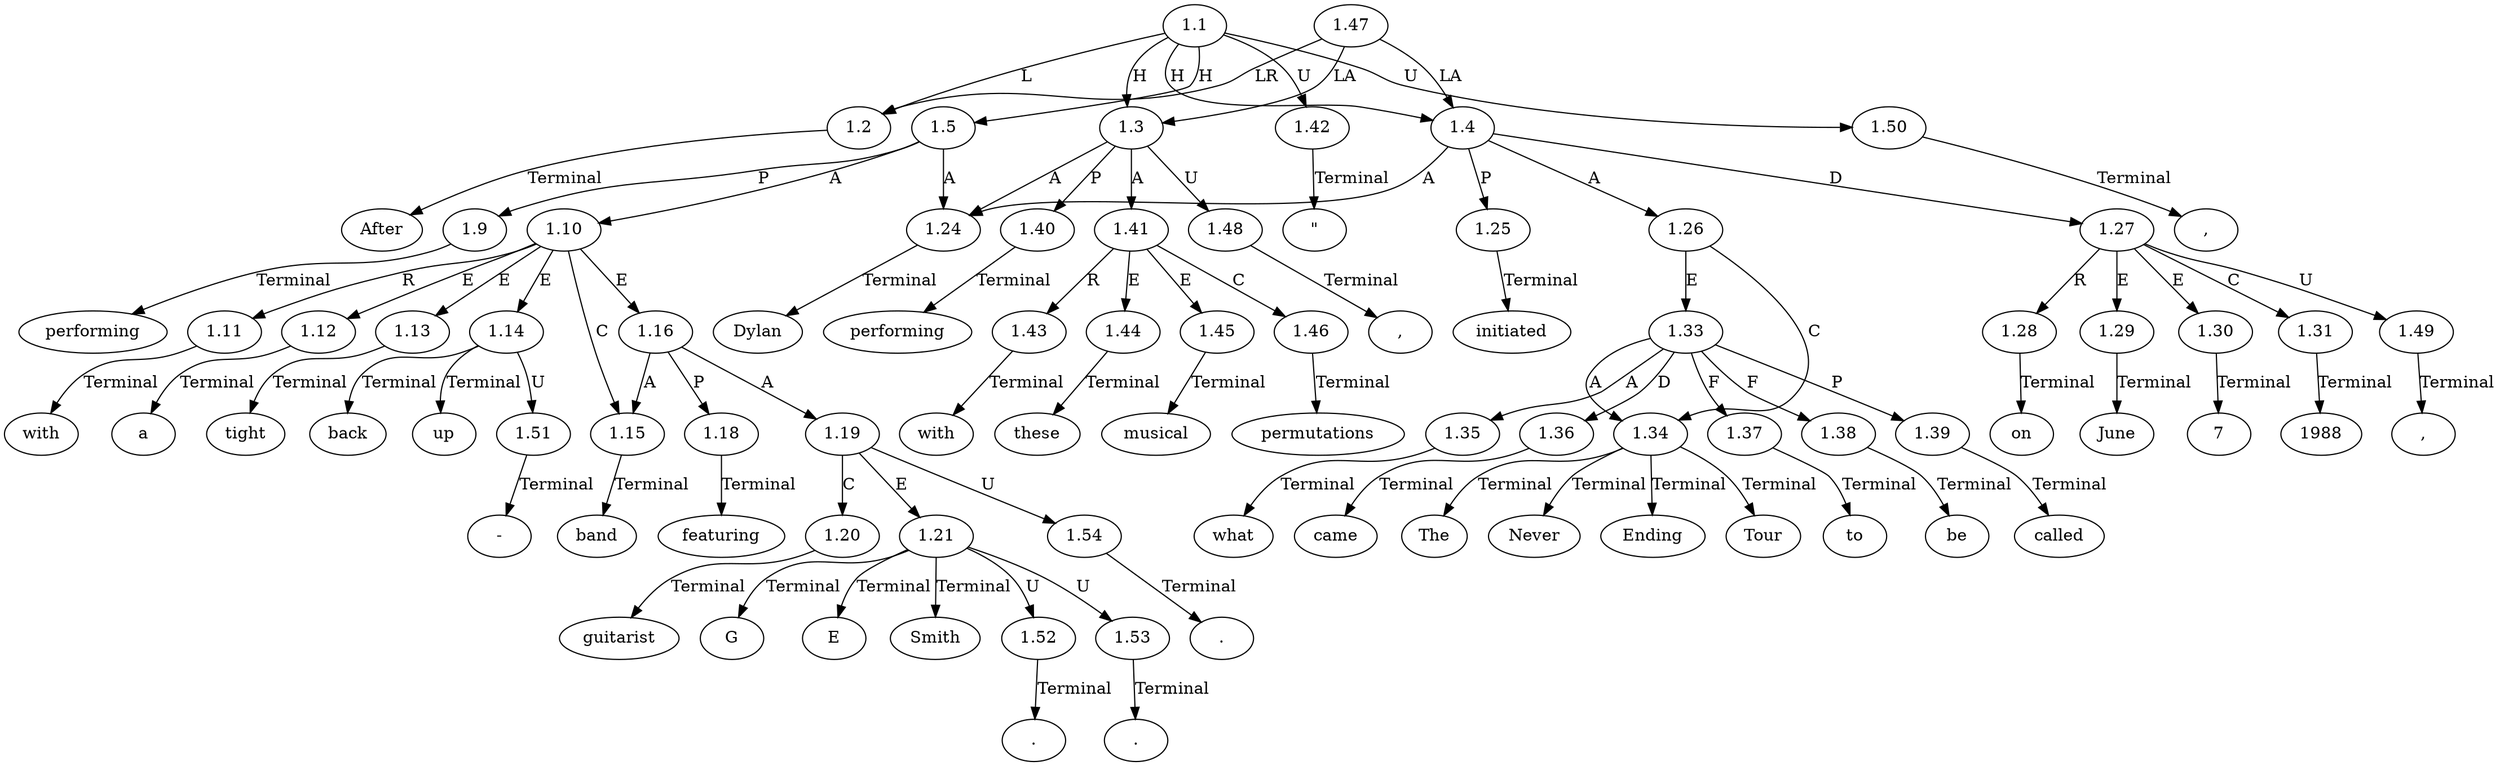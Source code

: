 // Graph
digraph {
	0.1 [label="\"" ordering=out]
	0.10 [label=initiated ordering=out]
	0.11 [label=what ordering=out]
	0.12 [label=came ordering=out]
	0.13 [label=to ordering=out]
	0.14 [label=be ordering=out]
	0.15 [label=called ordering=out]
	0.16 [label=The ordering=out]
	0.17 [label=Never ordering=out]
	0.18 [label=Ending ordering=out]
	0.19 [label=Tour ordering=out]
	0.2 [label=After ordering=out]
	0.20 [label=on ordering=out]
	0.21 [label=June ordering=out]
	0.22 [label=7 ordering=out]
	0.23 [label="," ordering=out]
	0.24 [label=1988 ordering=out]
	0.25 [label="," ordering=out]
	0.26 [label=performing ordering=out]
	0.27 [label=with ordering=out]
	0.28 [label=a ordering=out]
	0.29 [label=tight ordering=out]
	0.3 [label=performing ordering=out]
	0.30 [label=back ordering=out]
	0.31 [label="-" ordering=out]
	0.32 [label=up ordering=out]
	0.33 [label=band ordering=out]
	0.34 [label=featuring ordering=out]
	0.35 [label=guitarist ordering=out]
	0.36 [label=G ordering=out]
	0.37 [label="." ordering=out]
	0.38 [label=E ordering=out]
	0.39 [label="." ordering=out]
	0.4 [label=with ordering=out]
	0.40 [label=Smith ordering=out]
	0.41 [label="." ordering=out]
	0.5 [label=these ordering=out]
	0.6 [label=musical ordering=out]
	0.7 [label=permutations ordering=out]
	0.8 [label="," ordering=out]
	0.9 [label=Dylan ordering=out]
	1.1 [label=1.1 ordering=out]
	1.2 [label=1.2 ordering=out]
	1.3 [label=1.3 ordering=out]
	1.4 [label=1.4 ordering=out]
	1.5 [label=1.5 ordering=out]
	1.9 [label=1.9 ordering=out]
	1.10 [label=1.10 ordering=out]
	1.11 [label=1.11 ordering=out]
	1.12 [label=1.12 ordering=out]
	1.13 [label=1.13 ordering=out]
	1.14 [label=1.14 ordering=out]
	1.15 [label=1.15 ordering=out]
	1.16 [label=1.16 ordering=out]
	1.18 [label=1.18 ordering=out]
	1.19 [label=1.19 ordering=out]
	1.20 [label=1.20 ordering=out]
	1.21 [label=1.21 ordering=out]
	1.24 [label=1.24 ordering=out]
	1.25 [label=1.25 ordering=out]
	1.26 [label=1.26 ordering=out]
	1.27 [label=1.27 ordering=out]
	1.28 [label=1.28 ordering=out]
	1.29 [label=1.29 ordering=out]
	1.30 [label=1.30 ordering=out]
	1.31 [label=1.31 ordering=out]
	1.33 [label=1.33 ordering=out]
	1.34 [label=1.34 ordering=out]
	1.35 [label=1.35 ordering=out]
	1.36 [label=1.36 ordering=out]
	1.37 [label=1.37 ordering=out]
	1.38 [label=1.38 ordering=out]
	1.39 [label=1.39 ordering=out]
	1.40 [label=1.40 ordering=out]
	1.41 [label=1.41 ordering=out]
	1.42 [label=1.42 ordering=out]
	1.43 [label=1.43 ordering=out]
	1.44 [label=1.44 ordering=out]
	1.45 [label=1.45 ordering=out]
	1.46 [label=1.46 ordering=out]
	1.47 [label=1.47 ordering=out]
	1.48 [label=1.48 ordering=out]
	1.49 [label=1.49 ordering=out]
	1.50 [label=1.50 ordering=out]
	1.51 [label=1.51 ordering=out]
	1.52 [label=1.52 ordering=out]
	1.53 [label=1.53 ordering=out]
	1.54 [label=1.54 ordering=out]
	1.1 -> 1.2 [label=L ordering=out]
	1.1 -> 1.3 [label=H ordering=out]
	1.1 -> 1.4 [label=H ordering=out]
	1.1 -> 1.5 [label=H ordering=out]
	1.1 -> 1.42 [label=U ordering=out]
	1.1 -> 1.50 [label=U ordering=out]
	1.2 -> 0.2 [label=Terminal ordering=out]
	1.3 -> 1.24 [label=A ordering=out]
	1.3 -> 1.40 [label=P ordering=out]
	1.3 -> 1.41 [label=A ordering=out]
	1.3 -> 1.48 [label=U ordering=out]
	1.4 -> 1.24 [label=A ordering=out]
	1.4 -> 1.25 [label=P ordering=out]
	1.4 -> 1.26 [label=A ordering=out]
	1.4 -> 1.27 [label=D ordering=out]
	1.5 -> 1.9 [label=P ordering=out]
	1.5 -> 1.10 [label=A ordering=out]
	1.5 -> 1.24 [label=A ordering=out]
	1.9 -> 0.26 [label=Terminal ordering=out]
	1.10 -> 1.11 [label=R ordering=out]
	1.10 -> 1.12 [label=E ordering=out]
	1.10 -> 1.13 [label=E ordering=out]
	1.10 -> 1.14 [label=E ordering=out]
	1.10 -> 1.15 [label=C ordering=out]
	1.10 -> 1.16 [label=E ordering=out]
	1.11 -> 0.27 [label=Terminal ordering=out]
	1.12 -> 0.28 [label=Terminal ordering=out]
	1.13 -> 0.29 [label=Terminal ordering=out]
	1.14 -> 0.30 [label=Terminal ordering=out]
	1.14 -> 0.32 [label=Terminal ordering=out]
	1.14 -> 1.51 [label=U ordering=out]
	1.15 -> 0.33 [label=Terminal ordering=out]
	1.16 -> 1.15 [label=A ordering=out]
	1.16 -> 1.18 [label=P ordering=out]
	1.16 -> 1.19 [label=A ordering=out]
	1.18 -> 0.34 [label=Terminal ordering=out]
	1.19 -> 1.20 [label=C ordering=out]
	1.19 -> 1.21 [label=E ordering=out]
	1.19 -> 1.54 [label=U ordering=out]
	1.20 -> 0.35 [label=Terminal ordering=out]
	1.21 -> 0.36 [label=Terminal ordering=out]
	1.21 -> 0.38 [label=Terminal ordering=out]
	1.21 -> 0.40 [label=Terminal ordering=out]
	1.21 -> 1.52 [label=U ordering=out]
	1.21 -> 1.53 [label=U ordering=out]
	1.24 -> 0.9 [label=Terminal ordering=out]
	1.25 -> 0.10 [label=Terminal ordering=out]
	1.26 -> 1.33 [label=E ordering=out]
	1.26 -> 1.34 [label=C ordering=out]
	1.27 -> 1.28 [label=R ordering=out]
	1.27 -> 1.29 [label=E ordering=out]
	1.27 -> 1.30 [label=E ordering=out]
	1.27 -> 1.31 [label=C ordering=out]
	1.27 -> 1.49 [label=U ordering=out]
	1.28 -> 0.20 [label=Terminal ordering=out]
	1.29 -> 0.21 [label=Terminal ordering=out]
	1.30 -> 0.22 [label=Terminal ordering=out]
	1.31 -> 0.24 [label=Terminal ordering=out]
	1.33 -> 1.34 [label=A ordering=out]
	1.33 -> 1.35 [label=A ordering=out]
	1.33 -> 1.36 [label=D ordering=out]
	1.33 -> 1.37 [label=F ordering=out]
	1.33 -> 1.38 [label=F ordering=out]
	1.33 -> 1.39 [label=P ordering=out]
	1.34 -> 0.16 [label=Terminal ordering=out]
	1.34 -> 0.17 [label=Terminal ordering=out]
	1.34 -> 0.18 [label=Terminal ordering=out]
	1.34 -> 0.19 [label=Terminal ordering=out]
	1.35 -> 0.11 [label=Terminal ordering=out]
	1.36 -> 0.12 [label=Terminal ordering=out]
	1.37 -> 0.13 [label=Terminal ordering=out]
	1.38 -> 0.14 [label=Terminal ordering=out]
	1.39 -> 0.15 [label=Terminal ordering=out]
	1.40 -> 0.3 [label=Terminal ordering=out]
	1.41 -> 1.43 [label=R ordering=out]
	1.41 -> 1.44 [label=E ordering=out]
	1.41 -> 1.45 [label=E ordering=out]
	1.41 -> 1.46 [label=C ordering=out]
	1.42 -> 0.1 [label=Terminal ordering=out]
	1.43 -> 0.4 [label=Terminal ordering=out]
	1.44 -> 0.5 [label=Terminal ordering=out]
	1.45 -> 0.6 [label=Terminal ordering=out]
	1.46 -> 0.7 [label=Terminal ordering=out]
	1.47 -> 1.2 [label=LR ordering=out]
	1.47 -> 1.3 [label=LA ordering=out]
	1.47 -> 1.4 [label=LA ordering=out]
	1.48 -> 0.8 [label=Terminal ordering=out]
	1.49 -> 0.23 [label=Terminal ordering=out]
	1.50 -> 0.25 [label=Terminal ordering=out]
	1.51 -> 0.31 [label=Terminal ordering=out]
	1.52 -> 0.37 [label=Terminal ordering=out]
	1.53 -> 0.39 [label=Terminal ordering=out]
	1.54 -> 0.41 [label=Terminal ordering=out]
}
